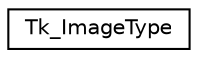 digraph "Graphical Class Hierarchy"
{
  edge [fontname="Helvetica",fontsize="10",labelfontname="Helvetica",labelfontsize="10"];
  node [fontname="Helvetica",fontsize="10",shape=record];
  rankdir="LR";
  Node1 [label="Tk_ImageType",height=0.2,width=0.4,color="black", fillcolor="white", style="filled",URL="$struct_tk___image_type.html"];
}
